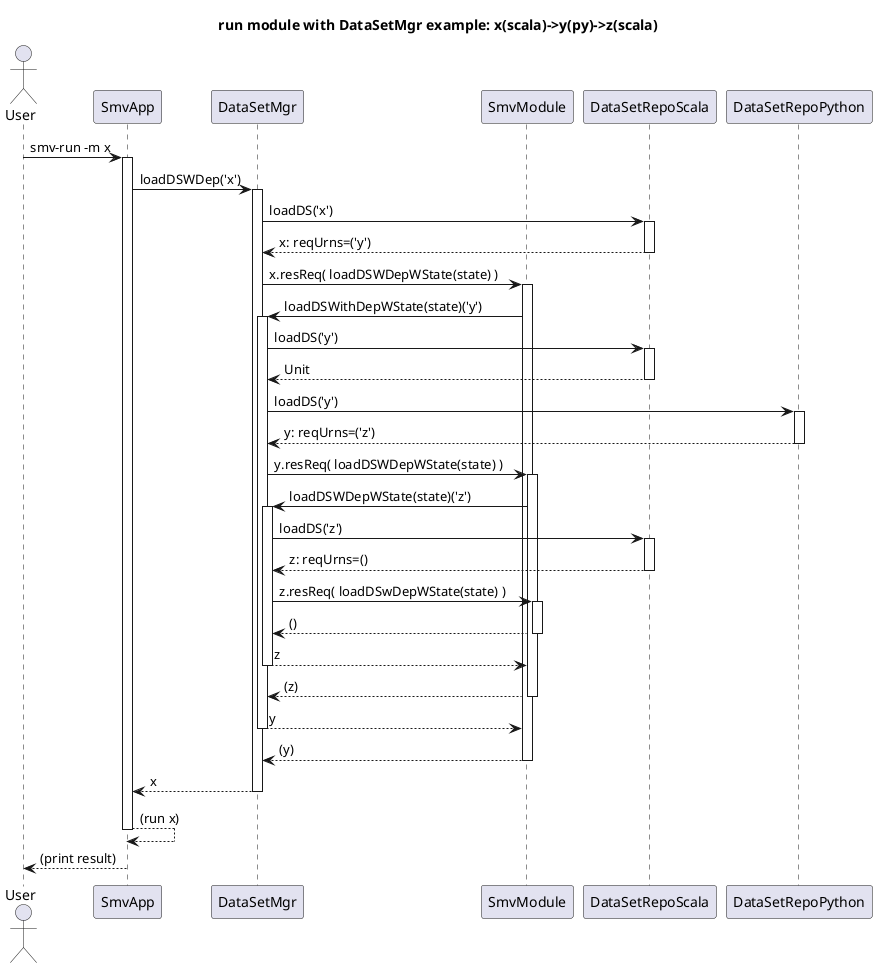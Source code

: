@startuml
title run module with DataSetMgr example: x(scala)->y(py)->z(scala)

Actor User
Participant SmvApp as app
Participant DataSetMgr as dsm
Participant SmvModule as mod
Participant DataSetRepoScala as dsrs
Participant DataSetRepoPython as dsrp


User -> app: smv-run -m x
activate app
  app -> dsm: loadDSWDep('x')
  activate dsm
    dsm -> dsrs: loadDS('x')

    activate dsrs
      dsrs --> dsm: x: reqUrns=('y')
    deactivate dsrs

    dsm -> mod: x.resReq( loadDSWDepWState(state) )

    activate mod
      mod -> dsm: loadDSWithDepWState(state)('y')

      activate dsm
        dsm -> dsrs: loadDS('y')

        activate dsrs
          dsrs --> dsm: Unit
        deactivate dsrs

        dsm -> dsrp: loadDS('y')

        activate dsrp
          dsrp --> dsm: y: reqUrns=('z')
        deactivate dsrp

        dsm -> mod: y.resReq( loadDSWDepWState(state) )

        activate mod
          mod -> dsm: loadDSWDepWState(state)('z')

          activate dsm
            dsm -> dsrs: loadDS('z')

            activate dsrs
              dsrs --> dsm: z: reqUrns=()
            deactivate dsrs

            dsm -> mod: z.resReq( loadDSwDepWState(state) )

            activate mod
              mod --> dsm: ()
            deactivate mod

            dsm --> mod: z
          deactivate dsm

          mod --> dsm: (z)
        deactivate mod

        dsm --> mod: y
      deactivate dsm

      mod --> dsm: (y)
    deactivate mod

    dsm --> app: x
  deactivate dsm

  app --> app: (run x)
deactivate app

app --> User: (print result)

@enduml
